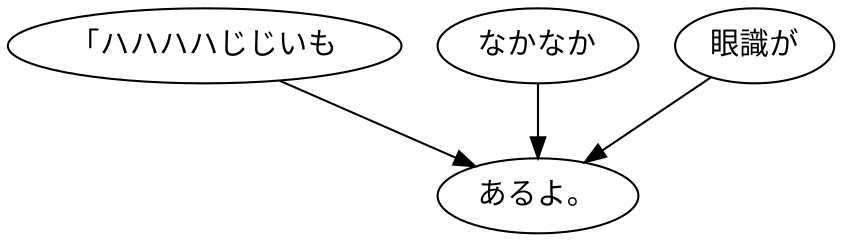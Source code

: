 digraph graph8258 {
	node0 [label="「ハハハハじじいも"];
	node1 [label="なかなか"];
	node2 [label="眼識が"];
	node3 [label="あるよ。"];
	node0 -> node3;
	node1 -> node3;
	node2 -> node3;
}
